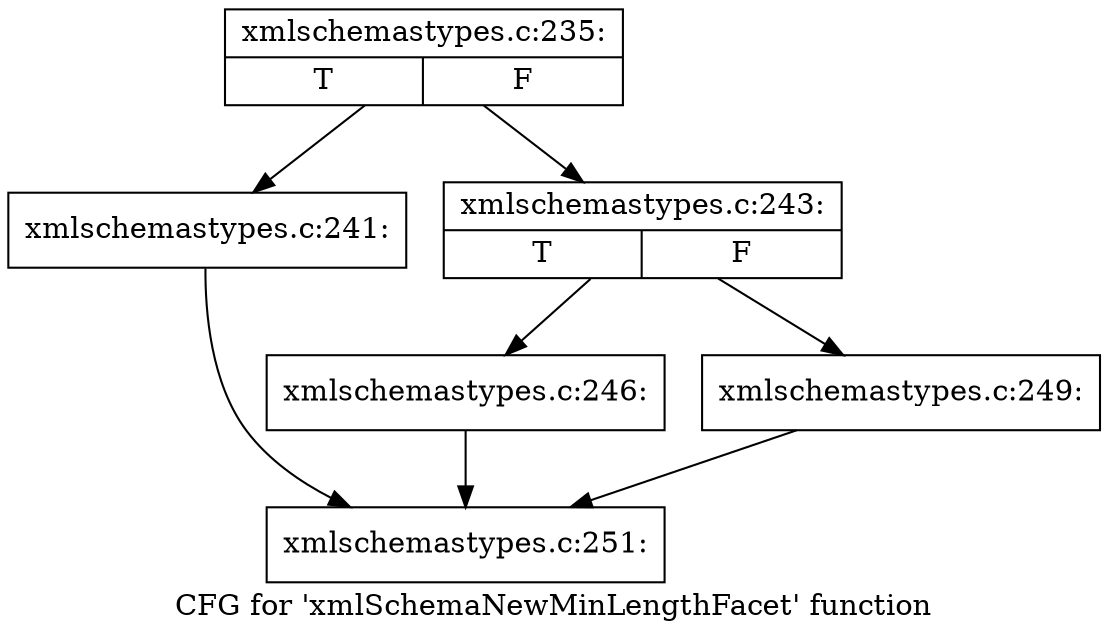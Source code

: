 digraph "CFG for 'xmlSchemaNewMinLengthFacet' function" {
	label="CFG for 'xmlSchemaNewMinLengthFacet' function";

	Node0x57bc3d0 [shape=record,label="{xmlschemastypes.c:235:|{<s0>T|<s1>F}}"];
	Node0x57bc3d0 -> Node0x57be500;
	Node0x57bc3d0 -> Node0x57be830;
	Node0x57be500 [shape=record,label="{xmlschemastypes.c:241:}"];
	Node0x57be500 -> Node0x55781c0;
	Node0x57be830 [shape=record,label="{xmlschemastypes.c:243:|{<s0>T|<s1>F}}"];
	Node0x57be830 -> Node0x57bef20;
	Node0x57be830 -> Node0x57bef70;
	Node0x57bef20 [shape=record,label="{xmlschemastypes.c:246:}"];
	Node0x57bef20 -> Node0x55781c0;
	Node0x57bef70 [shape=record,label="{xmlschemastypes.c:249:}"];
	Node0x57bef70 -> Node0x55781c0;
	Node0x55781c0 [shape=record,label="{xmlschemastypes.c:251:}"];
}
